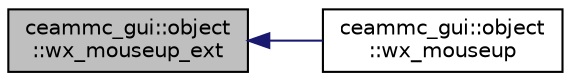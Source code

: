 digraph "ceammc_gui::object::wx_mouseup_ext"
{
  edge [fontname="Helvetica",fontsize="10",labelfontname="Helvetica",labelfontsize="10"];
  node [fontname="Helvetica",fontsize="10",shape=record];
  rankdir="LR";
  Node1 [label="ceammc_gui::object\l::wx_mouseup_ext",height=0.2,width=0.4,color="black", fillcolor="grey75", style="filled" fontcolor="black"];
  Node1 -> Node2 [dir="back",color="midnightblue",fontsize="10",style="solid",fontname="Helvetica"];
  Node2 [label="ceammc_gui::object\l::wx_mouseup",height=0.2,width=0.4,color="black", fillcolor="white", style="filled",URL="$classceammc__gui_1_1object.html#a7de218845fc2aa2ec7980024f13c684c",tooltip="CICM widget method: mouse up. "];
}
